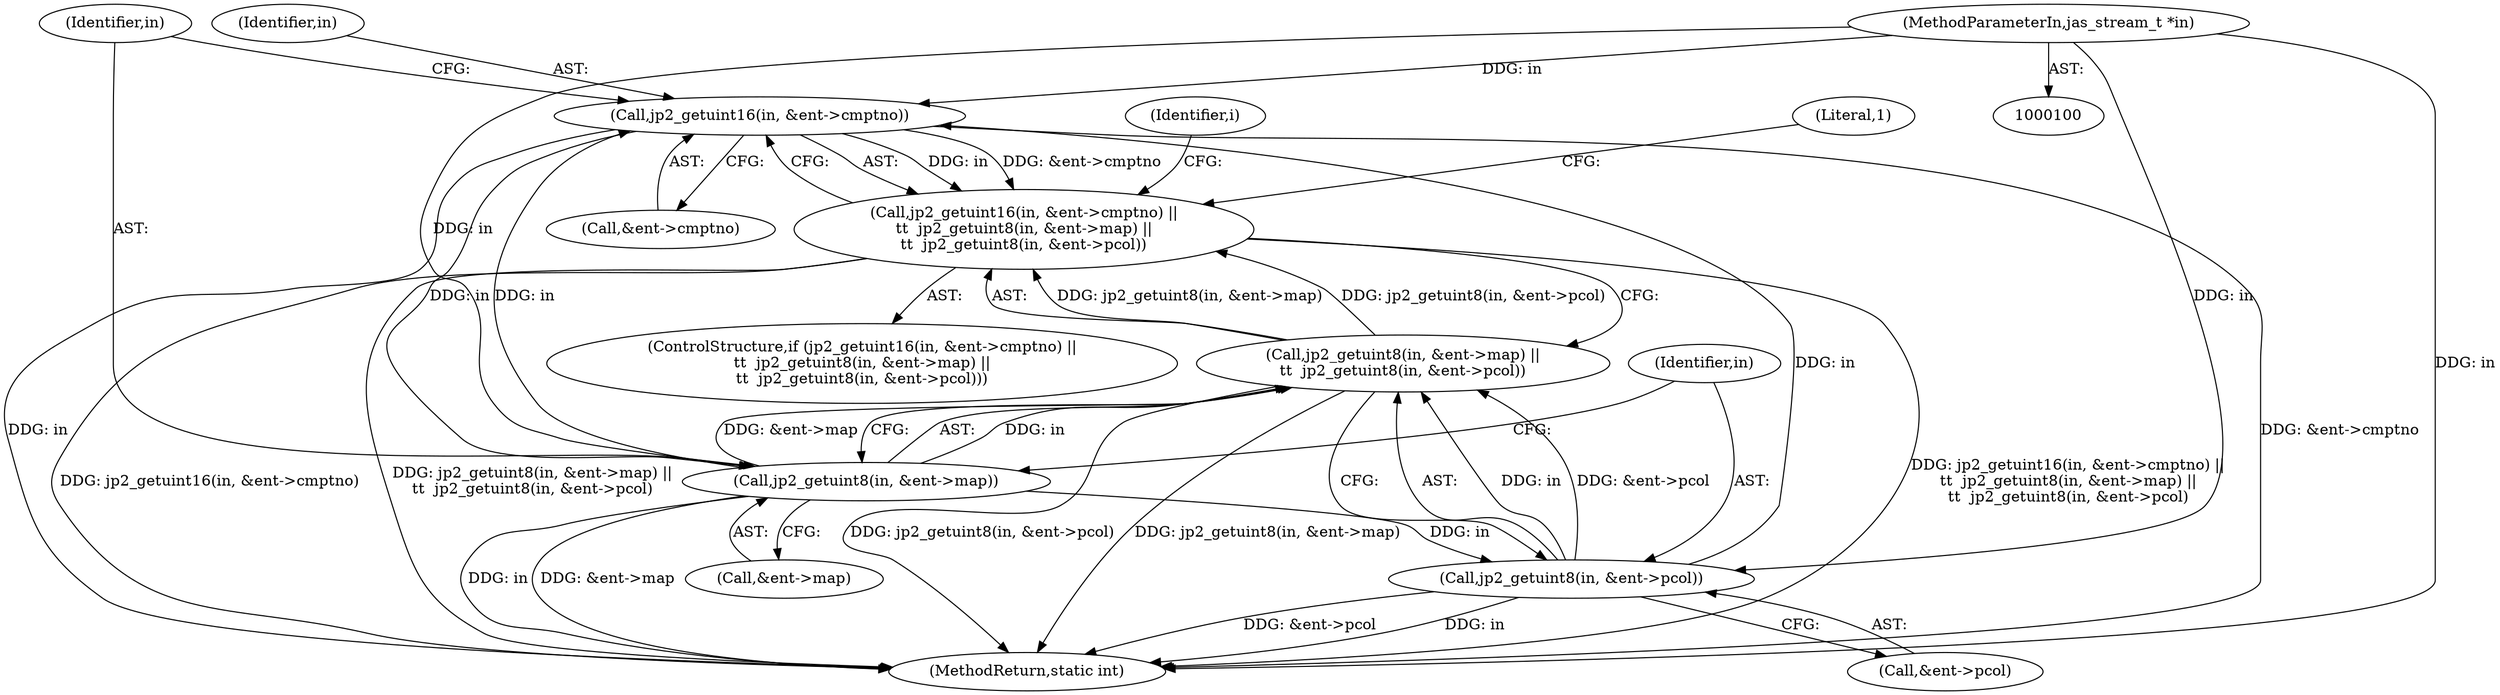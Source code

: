 digraph "0_jasper_e96fc4fdd525fa0ede28074a7e2b1caf94b58b0d_4@pointer" {
"1000102" [label="(MethodParameterIn,jas_stream_t *in)"];
"1000167" [label="(Call,jp2_getuint16(in, &ent->cmptno))"];
"1000166" [label="(Call,jp2_getuint16(in, &ent->cmptno) ||\n\t\t  jp2_getuint8(in, &ent->map) ||\n\t\t  jp2_getuint8(in, &ent->pcol))"];
"1000174" [label="(Call,jp2_getuint8(in, &ent->map))"];
"1000173" [label="(Call,jp2_getuint8(in, &ent->map) ||\n\t\t  jp2_getuint8(in, &ent->pcol))"];
"1000180" [label="(Call,jp2_getuint8(in, &ent->pcol))"];
"1000173" [label="(Call,jp2_getuint8(in, &ent->map) ||\n\t\t  jp2_getuint8(in, &ent->pcol))"];
"1000175" [label="(Identifier,in)"];
"1000176" [label="(Call,&ent->map)"];
"1000180" [label="(Call,jp2_getuint8(in, &ent->pcol))"];
"1000166" [label="(Call,jp2_getuint16(in, &ent->cmptno) ||\n\t\t  jp2_getuint8(in, &ent->map) ||\n\t\t  jp2_getuint8(in, &ent->pcol))"];
"1000189" [label="(Literal,1)"];
"1000192" [label="(MethodReturn,static int)"];
"1000155" [label="(Identifier,i)"];
"1000181" [label="(Identifier,in)"];
"1000102" [label="(MethodParameterIn,jas_stream_t *in)"];
"1000174" [label="(Call,jp2_getuint8(in, &ent->map))"];
"1000169" [label="(Call,&ent->cmptno)"];
"1000168" [label="(Identifier,in)"];
"1000182" [label="(Call,&ent->pcol)"];
"1000165" [label="(ControlStructure,if (jp2_getuint16(in, &ent->cmptno) ||\n\t\t  jp2_getuint8(in, &ent->map) ||\n\t\t  jp2_getuint8(in, &ent->pcol)))"];
"1000167" [label="(Call,jp2_getuint16(in, &ent->cmptno))"];
"1000102" -> "1000100"  [label="AST: "];
"1000102" -> "1000192"  [label="DDG: in"];
"1000102" -> "1000167"  [label="DDG: in"];
"1000102" -> "1000174"  [label="DDG: in"];
"1000102" -> "1000180"  [label="DDG: in"];
"1000167" -> "1000166"  [label="AST: "];
"1000167" -> "1000169"  [label="CFG: "];
"1000168" -> "1000167"  [label="AST: "];
"1000169" -> "1000167"  [label="AST: "];
"1000175" -> "1000167"  [label="CFG: "];
"1000166" -> "1000167"  [label="CFG: "];
"1000167" -> "1000192"  [label="DDG: &ent->cmptno"];
"1000167" -> "1000192"  [label="DDG: in"];
"1000167" -> "1000166"  [label="DDG: in"];
"1000167" -> "1000166"  [label="DDG: &ent->cmptno"];
"1000180" -> "1000167"  [label="DDG: in"];
"1000174" -> "1000167"  [label="DDG: in"];
"1000167" -> "1000174"  [label="DDG: in"];
"1000166" -> "1000165"  [label="AST: "];
"1000166" -> "1000173"  [label="CFG: "];
"1000173" -> "1000166"  [label="AST: "];
"1000189" -> "1000166"  [label="CFG: "];
"1000155" -> "1000166"  [label="CFG: "];
"1000166" -> "1000192"  [label="DDG: jp2_getuint16(in, &ent->cmptno) ||\n\t\t  jp2_getuint8(in, &ent->map) ||\n\t\t  jp2_getuint8(in, &ent->pcol)"];
"1000166" -> "1000192"  [label="DDG: jp2_getuint16(in, &ent->cmptno)"];
"1000166" -> "1000192"  [label="DDG: jp2_getuint8(in, &ent->map) ||\n\t\t  jp2_getuint8(in, &ent->pcol)"];
"1000173" -> "1000166"  [label="DDG: jp2_getuint8(in, &ent->map)"];
"1000173" -> "1000166"  [label="DDG: jp2_getuint8(in, &ent->pcol)"];
"1000174" -> "1000173"  [label="AST: "];
"1000174" -> "1000176"  [label="CFG: "];
"1000175" -> "1000174"  [label="AST: "];
"1000176" -> "1000174"  [label="AST: "];
"1000181" -> "1000174"  [label="CFG: "];
"1000173" -> "1000174"  [label="CFG: "];
"1000174" -> "1000192"  [label="DDG: &ent->map"];
"1000174" -> "1000192"  [label="DDG: in"];
"1000174" -> "1000173"  [label="DDG: in"];
"1000174" -> "1000173"  [label="DDG: &ent->map"];
"1000174" -> "1000180"  [label="DDG: in"];
"1000173" -> "1000180"  [label="CFG: "];
"1000180" -> "1000173"  [label="AST: "];
"1000173" -> "1000192"  [label="DDG: jp2_getuint8(in, &ent->pcol)"];
"1000173" -> "1000192"  [label="DDG: jp2_getuint8(in, &ent->map)"];
"1000180" -> "1000173"  [label="DDG: in"];
"1000180" -> "1000173"  [label="DDG: &ent->pcol"];
"1000180" -> "1000182"  [label="CFG: "];
"1000181" -> "1000180"  [label="AST: "];
"1000182" -> "1000180"  [label="AST: "];
"1000180" -> "1000192"  [label="DDG: in"];
"1000180" -> "1000192"  [label="DDG: &ent->pcol"];
}
